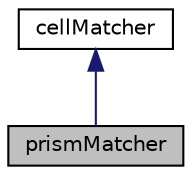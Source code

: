 digraph "prismMatcher"
{
  bgcolor="transparent";
  edge [fontname="Helvetica",fontsize="10",labelfontname="Helvetica",labelfontsize="10"];
  node [fontname="Helvetica",fontsize="10",shape=record];
  Node1 [label="prismMatcher",height=0.2,width=0.4,color="black", fillcolor="grey75", style="filled" fontcolor="black"];
  Node2 -> Node1 [dir="back",color="midnightblue",fontsize="10",style="solid",fontname="Helvetica"];
  Node2 [label="cellMatcher",height=0.2,width=0.4,color="black",URL="$classFoam_1_1cellMatcher.html",tooltip="Base class for cellshape matchers (hexMatch, prismMatch, etc.). These are classes which given a mesh ..."];
}

